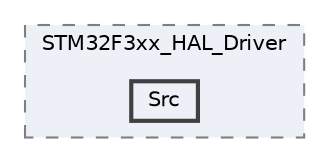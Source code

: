 digraph "Project/ecuProj/Debug/Drivers/STM32F3xx_HAL_Driver/Src"
{
 // LATEX_PDF_SIZE
  bgcolor="transparent";
  edge [fontname=Helvetica,fontsize=10,labelfontname=Helvetica,labelfontsize=10];
  node [fontname=Helvetica,fontsize=10,shape=box,height=0.2,width=0.4];
  compound=true
  subgraph clusterdir_7bffd1fb06b6c670d4f4fe94b94902ea {
    graph [ bgcolor="#edf0f7", pencolor="grey50", label="STM32F3xx_HAL_Driver", fontname=Helvetica,fontsize=10 style="filled,dashed", URL="dir_7bffd1fb06b6c670d4f4fe94b94902ea.html",tooltip=""]
  dir_c902fee9adb3576b75712da7b5ccf437 [label="Src", fillcolor="#edf0f7", color="grey25", style="filled,bold", URL="dir_c902fee9adb3576b75712da7b5ccf437.html",tooltip=""];
  }
}
